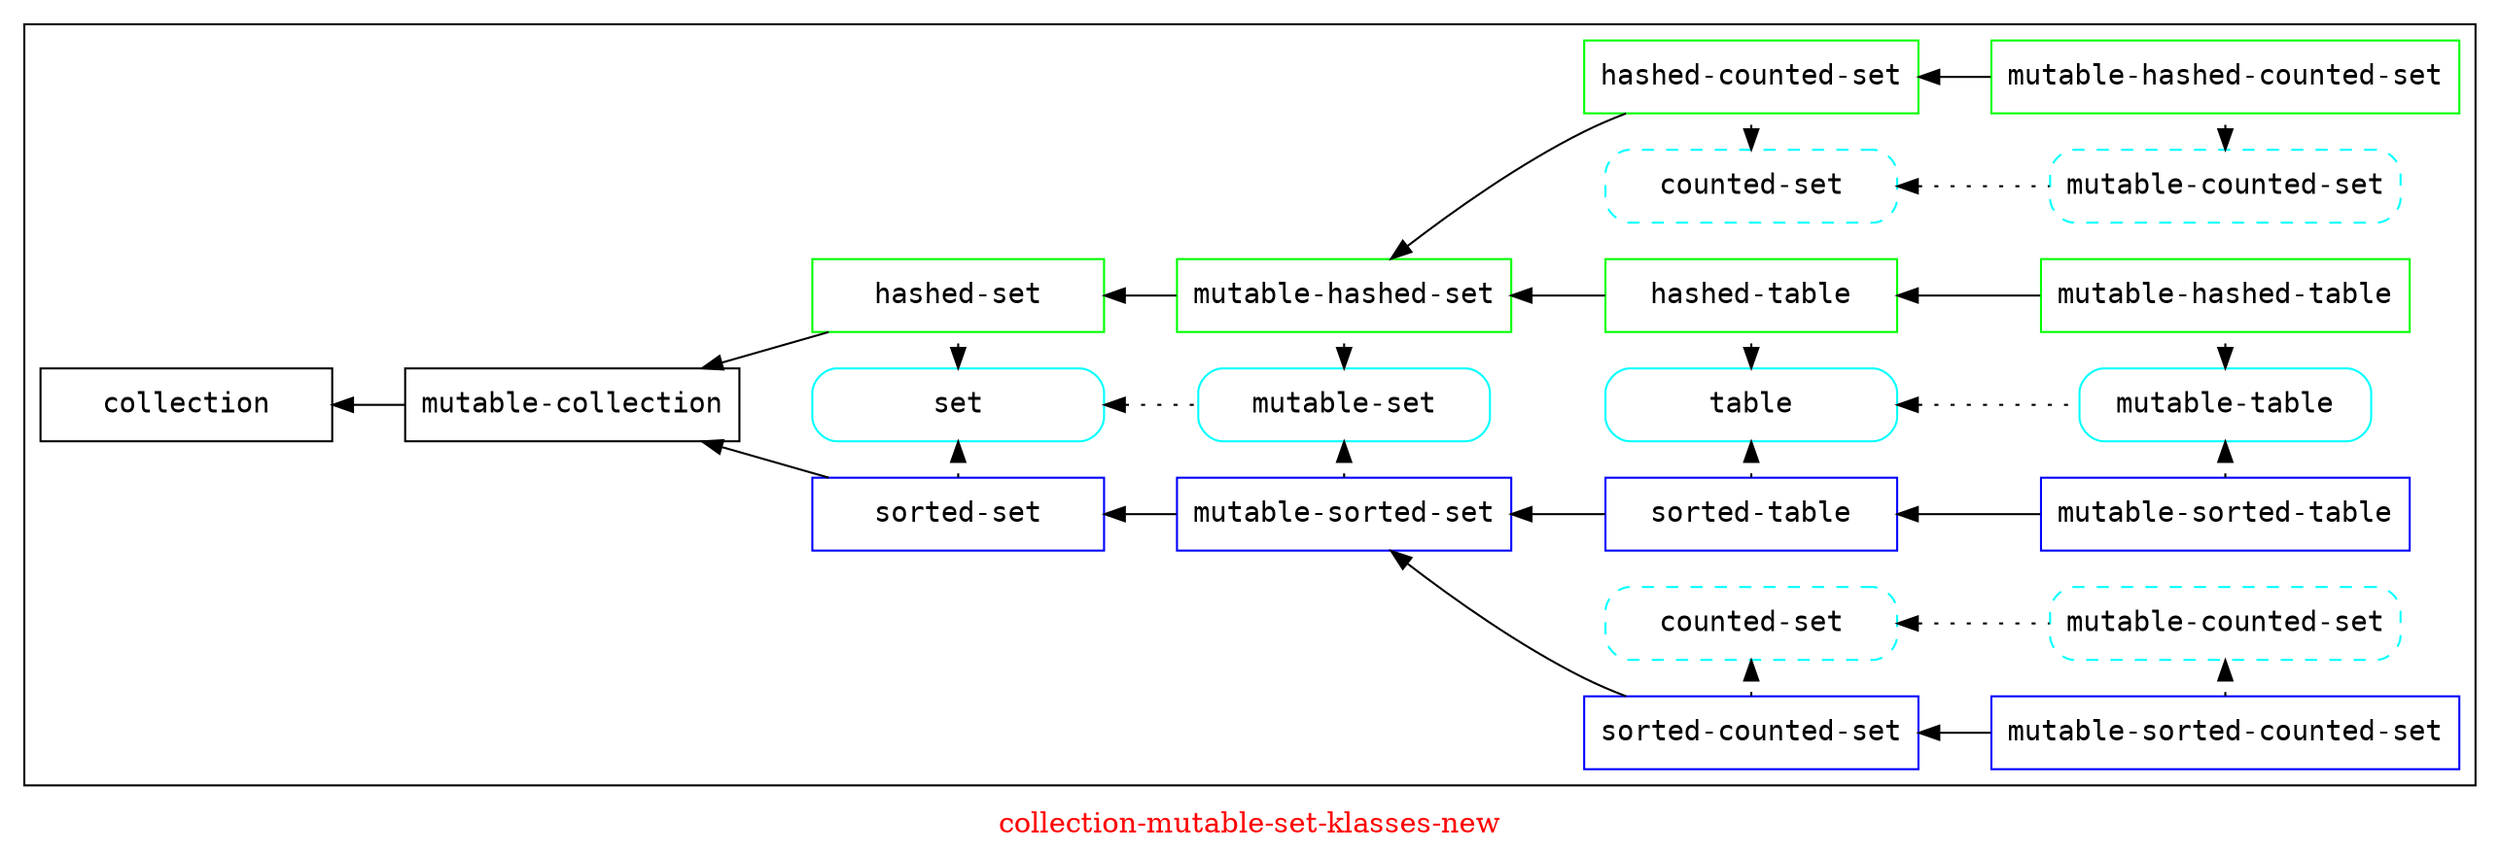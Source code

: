 // -*- mode: C++; c-basic-offset: 2; tab-width: 2; indent-tabs-mode: nil -*-

// Copyright (C) 2007, 2008, 2009 Robert Nielsen <robert@dakota.org>
//
// Licensed under the Apache License, Version 2.0 (the "License");
// you may not use this file except in compliance with the License.
// You may obtain a copy of the License at
//
//      http://www.apache.org/licenses/LICENSE-2.0
//
// Unless required by applicable law or agreed to in writing, software
// distributed under the License is distributed on an "AS IS" BASIS,
// WITHOUT WARRANTIES OR CONDITIONS OF ANY KIND, either express or implied.
// See the License for the specific language governing permissions and
// limitations under the License.

digraph "collection-mutable-set-klasses-new"
{
	graph [ label = "\G",
          fontcolor = red,
          rankdir = LR,
	];
	node [ fontname = courier,
         shape = rect,
         width = 2.0,
	];
	edge [ dir = back, // its more natural to see: some-klass <- some-subklass
	];

//   subgraph "cluster-legend"
//   {
//     graph [ label = "legend" ];
//     "klass w/o slots";
//     "klass w/ slots" [ color = blue ];
//     "union klass" [ color = green ];
//     "trait" [ style = rounded ];
//   }

  subgraph "cluster-main"
  {
    graph [ label = "" ];
    // traits
    "set" [ style = rounded, color = cyan ];
    "HASHED-counted-set" [ label = "counted-set", style = "rounded,dashed", color = cyan ];
    "HASHED-mutable-counted-set" [ label = "mutable-counted-set", style = "rounded,dashed", color = cyan ];
    "SORTED-counted-set" [ label = "counted-set", style = "rounded,dashed", color = cyan ];
    "SORTED-mutable-counted-set" [ label = "mutable-counted-set", style = "rounded,dashed", color = cyan ];
    "table" [ style = rounded, color = cyan ];
    "mutable-set" [ style = rounded, color = cyan ];
    "mutable-table" [ style = rounded, color = cyan ];
    "hashed-set" [ color = green ];
    "sorted-set" [ color = blue ];
    "sorted-counted-set" [ color = blue ];
    "hashed-counted-set" [ color = green ];
    "hashed-table" [ color = green ];
    "sorted-table" [ color = blue ];
    "mutable-hashed-table" [ color = green ];
    "mutable-sorted-table" [ color = blue ];
    "mutable-hashed-set" [ color = green ];
    "mutable-sorted-set" [ color = blue ];
    "mutable-hashed-counted-set" [ color = green ];
    "mutable-sorted-counted-set" [ color = blue ];

    "mutable-sorted-set" -> "sorted-counted-set";
    "sorted-counted-set" -> "mutable-sorted-counted-set";
    "mutable-hashed-set" -> "hashed-counted-set";
    "hashed-counted-set" -> "mutable-hashed-counted-set";
    "HASHED-counted-set" -> "hashed-counted-set" [ style = dotted ];
    "HASHED-mutable-counted-set" -> "mutable-hashed-counted-set" [ style = dotted ];
    "HASHED-counted-set" -> "HASHED-mutable-counted-set" [ style = dotted ];
    "sorted-counted-set" -> "SORTED-counted-set" [ style = dotted, dir = forward ];
    "mutable-sorted-counted-set" -> "SORTED-mutable-counted-set" [ style = dotted, dir = forward ];
    "SORTED-counted-set" -> "SORTED-mutable-counted-set" [ style = dotted ];
    
    // klass-to-klass edges
    "sorted-set" -> "mutable-sorted-set";
    "hashed-set" -> "mutable-hashed-set";
    "mutable-collection" -> "sorted-set";
    "mutable-collection" -> "hashed-set";
    "collection" -> "mutable-collection";
    "mutable-sorted-set" -> "sorted-table";
    "mutable-hashed-set" -> "hashed-table";

    // trait-to-trait edges
    "set" -> "mutable-set" [ style = dotted ];
    "table" -> "mutable-table" [ style = dotted ];

    // klass-to-trait edges
    // to debug set color = red
    "sorted-set" -> "set" [ style = dotted, dir = forward ];
    "sorted-table" -> "table" [ style = dotted, dir = forward ];
    "mutable-sorted-set" -> "mutable-set" [ style = dotted,  dir = forward ];
    "mutable-sorted-table" -> "mutable-table" [ style = dotted,  dir = forward ];

    // trait-to-klass edges
    "set" -> "hashed-set" [ style = dotted ];
    "table" -> "hashed-table" [ style = dotted ];
    "mutable-set" -> "mutable-hashed-set" [ style = dotted ];
    "mutable-table" -> "mutable-hashed-table" [ style = dotted ];

    "sorted-table" -> "mutable-sorted-table";
    "hashed-table" -> "mutable-hashed-table";

    { rank = same; "sorted-set"; "set" };
    { rank = same; "hashed-set"; "set" };

    { rank = same; "mutable-sorted-set"; "mutable-set" };
    { rank = same; "mutable-hashed-set"; "mutable-set" };

    { rank = same; "mutable-sorted-table"; "mutable-table" };
    { rank = same; "mutable-hashed-table"; "mutable-table" };

    { rank = same; "sorted-table"; "table" };
    { rank = same; "hashed-table"; "table" };
    
    { rank = same; "hashed-counted-set"; "HASHED-counted-set" };
    { rank = same; "sorted-counted-set"; "HASHED-counted-set" };

    { rank = same; "mutable-hashed-counted-set"; "HASHED-mutable-counted-set" };
    { rank = same; "mutable-sorted-counted-set"; "HASHED-mutable-counted-set" };

    { rank = same; "hashed-counted-set"; "SORTED-counted-set" };
    { rank = same; "sorted-counted-set"; "SORTED-counted-set" };

    { rank = same; "mutable-hashed-counted-set"; "SORTED-mutable-counted-set" };
    { rank = same; "mutable-sorted-counted-set"; "SORTED-mutable-counted-set" };
  }
}
